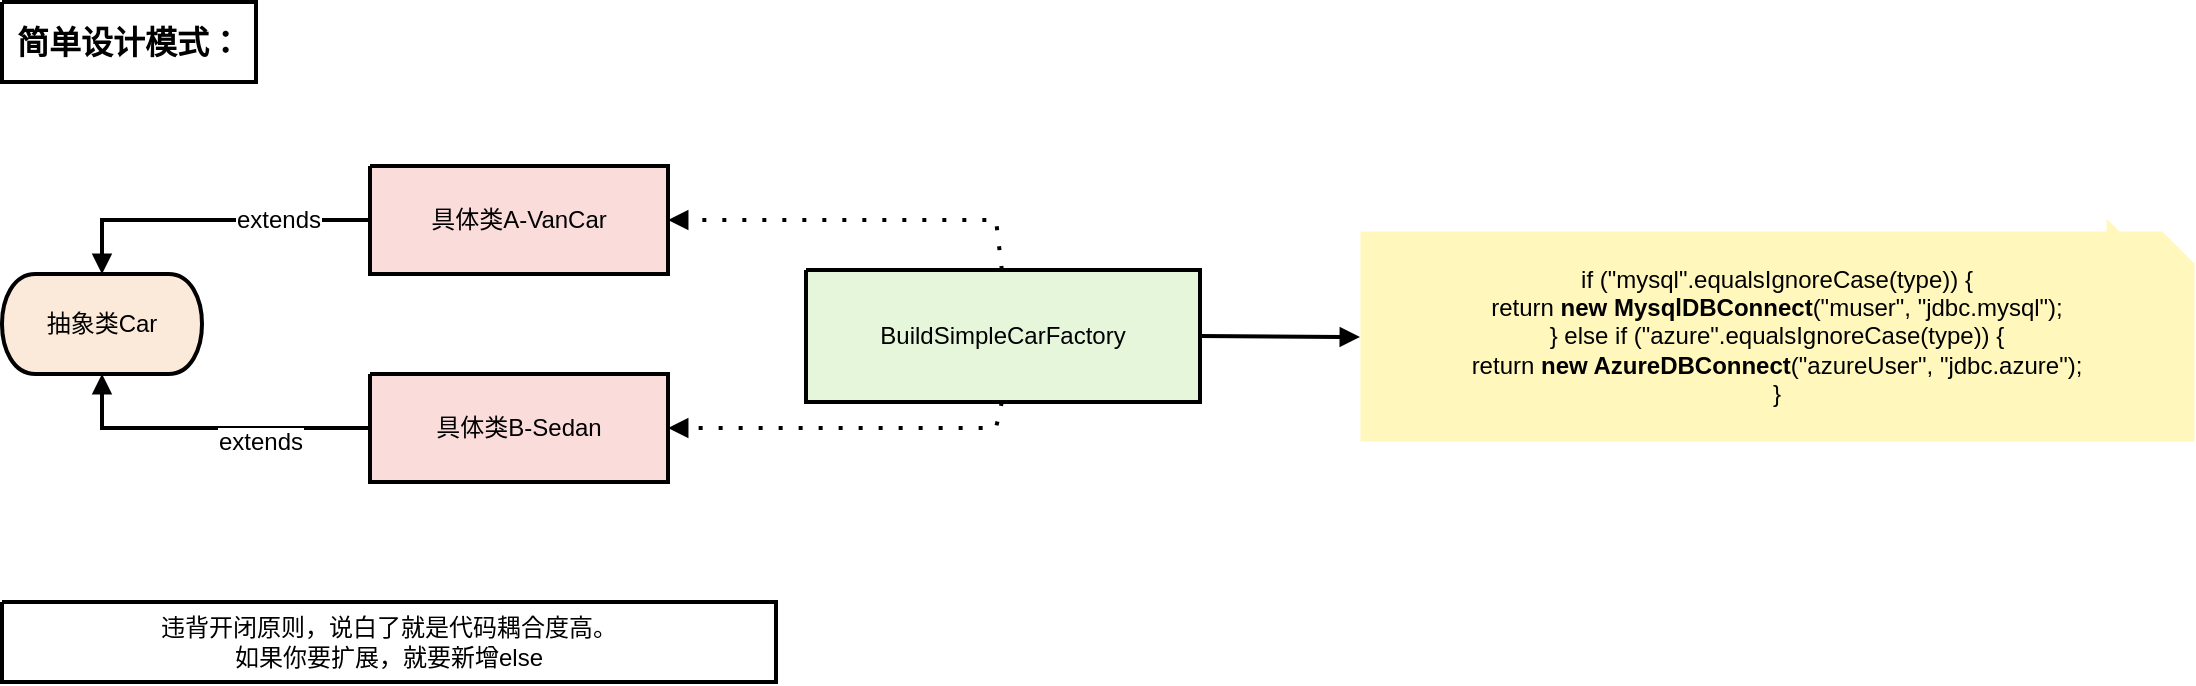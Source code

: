 <mxfile version="28.0.5">
  <diagram name="Page-1" id="Page-1">
    <mxGraphModel dx="1182" dy="630" grid="1" gridSize="10" guides="1" tooltips="1" connect="1" arrows="1" fold="1" page="1" pageScale="1" pageWidth="827" pageHeight="1169" math="0" shadow="0">
      <root>
        <mxCell id="0" />
        <mxCell id="1" parent="0" />
        <UserObject label="&lt;div style=&quot;font-size: 1px&quot;&gt;&lt;p style=&quot;text-align:center;margin-left:0;margin-right:0;margin-top:0px;margin-bottom:0px;text-indent:0;vertical-align:middle;direction:ltr;&quot;&gt;&lt;font style=&quot;font-size:12px;font-family:0;color:#000000;direction:ltr;letter-spacing:0px;line-height:120%;opacity:1&quot;&gt;抽象类Car&lt;/font&gt;&lt;/p&gt;&lt;/div&gt;" tags="Background" id="2">
          <mxCell style="verticalAlign=middle;align=center;overflow=width;vsdxID=1;fillColor=#fbeada;gradientColor=none;shape=stencil(hZJLEoIwDIZP06VMSQZ0j3gPRop0rJQpD/H2UoMCLQ67JP2S/EnKMGnKrBYMeNMafRdPmbclwzMDkFUpjGxHi2HKMCm0ETejuyonv84saa2H7m2FgfLCOIiPNgv4iyL8410IVrJawCcMEP/D185Q6XCqzaMgiic+XCbwATaQX+wLod8W18ymTH8mB3eFHnydswjwGVjPgn5b3N3lzuJHYz5ZIZWiiy/f3ROPIfoemL4B);strokeColor=#000000;strokeWidth=2;spacingTop=-3;spacingBottom=-3;spacingLeft=-3;spacingRight=-3;points=[];labelBackgroundColor=none;rounded=0;html=1;whiteSpace=wrap;" parent="1" vertex="1">
            <mxGeometry x="111" y="286" width="100" height="50" as="geometry" />
          </mxCell>
        </UserObject>
        <UserObject label="&lt;div style=&quot;font-size: 1px&quot;&gt;&lt;p style=&quot;text-align:center;margin-left:0;margin-right:0;margin-top:0px;margin-bottom:0px;text-indent:0;vertical-align:middle;direction:ltr;&quot;&gt;&lt;font style=&quot;font-size:12px;font-family:0;color:#000000;direction:ltr;letter-spacing:0px;line-height:120%;opacity:1&quot;&gt;具体类A-VanCar&lt;/font&gt;&lt;/p&gt;&lt;/div&gt;" tags="Background" id="3">
          <mxCell style="verticalAlign=middle;align=center;overflow=width;vsdxID=2;fillColor=#fadcdb;gradientColor=none;shape=stencil(nZBRDoQgDERP03+WHsHFe5iISyOCQdT19kIaIxq//Jtp3zTpAFaTaUYNUkwx+F6v1EYD+AUpyRkdKCYFqACrzgf9C352LfuxyWRWg1/yhT/nRE5IsZWuZtCSK8CPeI0e/hF+jV7AJM4PO7KWCyr390bSiNtEtQM=);strokeColor=#000000;strokeWidth=2;spacingTop=-3;spacingBottom=-3;spacingLeft=-3;spacingRight=-3;points=[];labelBackgroundColor=none;rounded=0;html=1;whiteSpace=wrap;" parent="1" vertex="1">
            <mxGeometry x="295" y="232" width="149" height="54" as="geometry" />
          </mxCell>
        </UserObject>
        <UserObject label="&lt;div style=&quot;font-size: 1px&quot;&gt;&lt;p style=&quot;text-align:center;margin-left:0;margin-right:0;margin-top:0px;margin-bottom:0px;text-indent:0;vertical-align:middle;direction:ltr;&quot;&gt;&lt;font style=&quot;font-size:12px;font-family:0;color:#000000;direction:ltr;letter-spacing:0px;line-height:120%;opacity:1&quot;&gt;具体类B-Sedan&lt;/font&gt;&lt;/p&gt;&lt;/div&gt;" tags="Background" id="4">
          <mxCell style="verticalAlign=middle;align=center;overflow=width;vsdxID=3;fillColor=#fadcdb;gradientColor=none;shape=stencil(nZBRDoQgDERP03+WHsHFe5iISyOCQdT19kIaIxq//Jtp3zTpAFaTaUYNUkwx+F6v1EYD+AUpyRkdKCYFqACrzgf9C352LfuxyWRWg1/yhT/nRE5IsZWuZtCSK8CPeI0e/hF+jV7AJM4PO7KWCyr390bSiNtEtQM=);strokeColor=#000000;strokeWidth=2;spacingTop=-3;spacingBottom=-3;spacingLeft=-3;spacingRight=-3;points=[];labelBackgroundColor=none;rounded=0;html=1;whiteSpace=wrap;" parent="1" vertex="1">
            <mxGeometry x="295" y="336" width="149" height="54" as="geometry" />
          </mxCell>
        </UserObject>
        <UserObject label="&lt;div style=&quot;font-size: 1px&quot;&gt;&lt;p style=&quot;text-align:center;margin-left:0;margin-right:0;margin-top:0px;margin-bottom:0px;text-indent:0;vertical-align:middle;direction:ltr;&quot;&gt;&lt;font style=&quot;font-size:12px;font-family:0;color:#000000;direction:ltr;letter-spacing:0px;line-height:120%;opacity:1&quot;&gt;BuildSimpleCarFactory&lt;/font&gt;&lt;/p&gt;&lt;/div&gt;" tags="Background" id="5">
          <mxCell style="verticalAlign=middle;align=center;overflow=width;vsdxID=4;fillColor=#e5f6da;gradientColor=none;shape=stencil(nZBRDoQgDERP03+WHsHFe5iISyOCQdT19kIaIxq//Jtp3zTpAFaTaUYNUkwx+F6v1EYD+AUpyRkdKCYFqACrzgf9C352LfuxyWRWg1/yhT/nRE5IsZWuZtCSK8CPeI0e/hF+jV7AJM4PO7KWCyr390bSiNtEtQM=);strokeColor=#000000;strokeWidth=2;spacingTop=-3;spacingBottom=-3;spacingLeft=-3;spacingRight=-3;points=[];labelBackgroundColor=none;rounded=0;html=1;whiteSpace=wrap;" parent="1" vertex="1">
            <mxGeometry x="513" y="284" width="197" height="66" as="geometry" />
          </mxCell>
        </UserObject>
        <UserObject label="&lt;div style=&quot;font-size: 1px&quot;&gt;&lt;p style=&quot;text-align:center;margin-left:0;margin-right:0;margin-top:0px;margin-bottom:0px;text-indent:0;vertical-align:middle;direction:ltr;&quot;&gt;&lt;font style=&quot;font-size:12px;font-family:0;color:#000000;direction:ltr;letter-spacing:0px;line-height:120%;opacity:1&quot;&gt;if (&amp;quot;mysql&amp;quot;.equalsIgnoreCase(type)) {&lt;br/&gt;   return &lt;/font&gt;&lt;font style=&quot;font-size:12px;font-family:0;color:#000000;direction:ltr;letter-spacing:0px;line-height:120%;opacity:1&quot;&gt;&lt;b&gt;new MysqlDBConnect&lt;/b&gt;&lt;/font&gt;&lt;font style=&quot;font-size:12px;font-family:0;color:#000000;direction:ltr;letter-spacing:0px;line-height:120%;opacity:1&quot;&gt;(&amp;quot;muser&amp;quot;, &amp;quot;jdbc.mysql&amp;quot;);&lt;br/&gt;} else if (&amp;quot;azure&amp;quot;.equalsIgnoreCase(type)) {&lt;br/&gt;   return &lt;/font&gt;&lt;font style=&quot;font-size:12px;font-family:0;color:#000000;direction:ltr;letter-spacing:0px;line-height:120%;opacity:1&quot;&gt;&lt;b&gt;new AzureDBConnect&lt;/b&gt;&lt;/font&gt;&lt;font style=&quot;font-size:12px;font-family:0;color:#000000;direction:ltr;letter-spacing:0px;line-height:120%;opacity:1&quot;&gt;(&amp;quot;azureUser&amp;quot;, &amp;quot;jdbc.azure&amp;quot;);&lt;br/&gt;}&lt;/font&gt;&lt;/p&gt;&lt;/div&gt;" tags="Background" id="6">
          <mxCell style="verticalAlign=middle;align=center;overflow=width;vsdxID=5;fillColor=#fff7bc;gradientColor=none;shape=stencil(UzV2Ls5ILEhVNTIoLinKz04tz0wpyVA1dlE1MsrMy0gtyiwBslSNXVWNndPyi1LTi/JL81Ig/IJEkEoQKze/DGRCBUSfAUiHkUElMs8NojAnMw9JoaWZnqEZsYoNDVDNNTTVMzIhQbkBHrPJVkqeQiADEXZpmTk5yDLooQwUgsSQsSsA);strokeColor=none;strokeWidth=0;spacingTop=-3;spacingBottom=-3;spacingLeft=-3;spacingRight=-3;points=[];labelBackgroundColor=none;rounded=0;html=1;whiteSpace=wrap;" parent="1" vertex="1">
            <mxGeometry x="790" y="264.5" width="417" height="105" as="geometry" />
          </mxCell>
        </UserObject>
        <UserObject label="" tags="Background" id="7">
          <mxCell style="vsdxID=6;fillColor=#fff7bc;gradientColor=none;shape=stencil(UzV2Ls5ILEhVNTIoLinKz04tz0wpyVA1dlE1MsrMy0gtyiwBslSNXVWNndPyi1LTi/JL81Ig/IJEkEoQKze/DGRCBUSfpZmeoRlIl5FBJUTEAMxzgyjOyczDq9jQVM/IBLcGQwMDUpQTcAyQgfBGWmZODrIMuoeBQpDAMnYFAA==);strokeColor=none;strokeWidth=0;spacingTop=-3;spacingBottom=-3;spacingLeft=-3;spacingRight=-3;points=[];labelBackgroundColor=none;rounded=0;html=1;whiteSpace=wrap;" parent="1" vertex="1">
            <mxGeometry x="762" y="258" width="417" height="105" as="geometry" />
          </mxCell>
        </UserObject>
        <UserObject label="" tags="Background" id="8">
          <mxCell style="vsdxID=7;fillColor=none;gradientColor=none;shape=stencil(UzV2Ls5ILEhVNTIoLinKz04tz0wpyVA1dlE1MsrMy0gtyiwBslSNXVWNndPyi1LTi/JL81Ig/IJEkEoQKze/DGRCBUSfAUiHkUElMs8NojAnMw9JoaWZnqEZsYoNDVDNNTTVMzIhQbkBHrPJVkqeQiADEXZADnrAAoUgkWLsCgA=);strokeColor=none;strokeWidth=0;spacingTop=-3;spacingBottom=-3;spacingLeft=-3;spacingRight=-3;points=[];labelBackgroundColor=none;rounded=0;html=1;whiteSpace=wrap;" parent="1" vertex="1">
            <mxGeometry x="762" y="258" width="417" height="105" as="geometry" />
          </mxCell>
        </UserObject>
        <UserObject label="&lt;div style=&quot;font-size: 1px&quot;&gt;&lt;p style=&quot;text-align:center;margin-left:0;margin-right:0;margin-top:0px;margin-bottom:0px;text-indent:0;vertical-align:middle;direction:ltr;&quot;&gt;&lt;font style=&quot;font-size:16px;font-family:0;color:#000000;direction:ltr;letter-spacing:0px;line-height:120%;opacity:1&quot;&gt;&lt;b&gt;简单设计模式：&lt;/b&gt;&lt;/font&gt;&lt;/p&gt;&lt;/div&gt;" tags="Background" id="9">
          <mxCell style="verticalAlign=middle;align=center;overflow=width;vsdxID=8;fillColor=none;gradientColor=none;shape=stencil(nZBLDoAgDERP0z3SI/i5B4koRAWC+Lu9kMaIxpW7mfZNkw5gOSvhJHA2B28Huek2KMAKONdGSa9DVIA1YNlZL3tvF9OSdyKRSU12TRd2yrGU4OzIXUPgqE0GFuw3evlP+Df6AKO4P6Ry8t27jTiiJrE+AQ==);strokeColor=#000000;strokeWidth=2;spacingTop=-3;spacingBottom=-3;spacingLeft=-3;spacingRight=-3;points=[];labelBackgroundColor=none;rounded=0;html=1;whiteSpace=wrap;" parent="1" vertex="1">
            <mxGeometry x="111" y="150" width="127" height="40" as="geometry" />
          </mxCell>
        </UserObject>
        <UserObject label="&lt;div style=&quot;font-size: 1px&quot;&gt;&lt;p style=&quot;text-align:center;margin-left:0;margin-right:0;margin-top:0px;margin-bottom:0px;text-indent:0;vertical-align:middle;direction:ltr;&quot;&gt;&lt;font style=&quot;font-size: 12px; color: rgb(0, 0, 0); direction: ltr; letter-spacing: 0px; line-height: 120%; opacity: 1;&quot;&gt;违背开闭原则，说白了就是代码耦合度高。&lt;/font&gt;&lt;/p&gt;&lt;p style=&quot;text-align:center;margin-left:0;margin-right:0;margin-top:0px;margin-bottom:0px;text-indent:0;vertical-align:middle;direction:ltr;&quot;&gt;&lt;font style=&quot;font-size: 12px; color: rgb(0, 0, 0); direction: ltr; letter-spacing: 0px; line-height: 120%; opacity: 1;&quot;&gt;如果你要扩展，就要新增else&lt;/font&gt;&lt;/p&gt;&lt;/div&gt;" tags="Background" id="10">
          <mxCell style="verticalAlign=middle;align=center;overflow=width;vsdxID=9;fillColor=none;gradientColor=none;shape=stencil(nZBLDoAgDERP0z3SI/i5B4koRAWC+Lu9kMaIxpW7mfZNkw5gOSvhJHA2B28Huek2KMAKONdGSa9DVIA1YNlZL3tvF9OSdyKRSU12TRd2yrGU4OzIXUPgqE0GFuw3evlP+Df6AKO4P6Ry8t27jTiiJrE+AQ==);strokeColor=#000000;strokeWidth=2;spacingTop=-3;spacingBottom=-3;spacingLeft=-3;spacingRight=-3;points=[];labelBackgroundColor=none;rounded=0;html=1;whiteSpace=wrap;" parent="1" vertex="1">
            <mxGeometry x="111" y="450" width="387" height="40" as="geometry" />
          </mxCell>
        </UserObject>
        <UserObject label="&lt;div style=&quot;font-size: 1px&quot;&gt;&lt;p style=&quot;text-align:center;margin-left:0;margin-right:0;margin-top:0px;margin-bottom:0px;text-indent:0;vertical-align:middle;direction:ltr;&quot;&gt;&lt;font style=&quot;font-size:12px;font-family:0;color:#000000;direction:ltr;letter-spacing:0px;line-height:120%;opacity:1&quot;&gt;extends&lt;/font&gt;&lt;/p&gt;&lt;/div&gt;" tags="Background" id="11">
          <mxCell style="vsdxID=10;edgeStyle=none;startArrow=none;endArrow=block;startSize=5;endSize=5;strokeWidth=2;spacingTop=0;spacingBottom=0;spacingLeft=0;spacingRight=0;verticalAlign=middle;html=1;labelBackgroundColor=#ffffff;rounded=0;align=center;exitX=0;exitY=0.5;exitDx=0;exitDy=0;exitPerimeter=0;entryX=0.5;entryY=1;entryDx=0;entryDy=0;entryPerimeter=0;" parent="1" source="4" target="2" edge="1">
            <mxGeometry x="-0.317" y="7" relative="1" as="geometry">
              <mxPoint as="offset" />
              <Array as="points">
                <mxPoint x="161" y="363" />
              </Array>
            </mxGeometry>
          </mxCell>
        </UserObject>
        <UserObject label="&lt;div style=&quot;font-size: 1px&quot;&gt;&lt;p style=&quot;text-align:center;margin-left:0;margin-right:0;margin-top:0px;margin-bottom:0px;text-indent:0;vertical-align:middle;direction:ltr;&quot;&gt;&lt;font style=&quot;font-size:12px;font-family:0;color:#000000;direction:ltr;letter-spacing:0px;line-height:120%;opacity:1&quot;&gt;extends&lt;/font&gt;&lt;/p&gt;&lt;/div&gt;" tags="Background" id="12">
          <mxCell style="vsdxID=11;edgeStyle=none;startArrow=none;endArrow=block;startSize=5;endSize=5;strokeWidth=2;spacingTop=0;spacingBottom=0;spacingLeft=0;spacingRight=0;verticalAlign=middle;html=1;labelBackgroundColor=#ffffff;rounded=0;align=center;exitX=0;exitY=0.5;exitDx=0;exitDy=0;exitPerimeter=0;entryX=0.5;entryY=0;entryDx=0;entryDy=0;entryPerimeter=0;" parent="1" source="3" target="2" edge="1">
            <mxGeometry relative="1" as="geometry">
              <mxPoint x="34" as="offset" />
              <Array as="points">
                <mxPoint x="161" y="259" />
              </Array>
            </mxGeometry>
          </mxCell>
        </UserObject>
        <UserObject label="" tags="Background" id="13">
          <mxCell style="vsdxID=12;edgeStyle=none;dashed=1;dashPattern=1.00 4.00;startArrow=none;endArrow=block;startSize=5;endSize=5;strokeWidth=2;spacingTop=0;spacingBottom=0;spacingLeft=0;spacingRight=0;verticalAlign=middle;html=1;labelBackgroundColor=#ffffff;rounded=0;exitX=0.497;exitY=0;exitDx=0;exitDy=0;exitPerimeter=0;entryX=1;entryY=0.5;entryDx=0;entryDy=0;entryPerimeter=0;" parent="1" source="5" target="3" edge="1">
            <mxGeometry relative="1" as="geometry">
              <mxPoint x="70" y="101" as="offset" />
              <Array as="points">
                <mxPoint x="608" y="259" />
              </Array>
            </mxGeometry>
          </mxCell>
        </UserObject>
        <UserObject label="" tags="Background" id="14">
          <mxCell style="vsdxID=13;edgeStyle=none;dashed=1;dashPattern=1.00 4.00;startArrow=none;endArrow=block;startSize=5;endSize=5;strokeWidth=2;spacingTop=0;spacingBottom=0;spacingLeft=0;spacingRight=0;verticalAlign=middle;html=1;labelBackgroundColor=#ffffff;rounded=0;exitX=0.497;exitY=1;exitDx=0;exitDy=0;exitPerimeter=0;entryX=1;entryY=0.5;entryDx=0;entryDy=0;entryPerimeter=0;" parent="1" source="5" target="4" edge="1">
            <mxGeometry relative="1" as="geometry">
              <mxPoint x="70" y="101" as="offset" />
              <Array as="points">
                <mxPoint x="608" y="363" />
              </Array>
            </mxGeometry>
          </mxCell>
        </UserObject>
        <UserObject label="" tags="Background" id="15">
          <mxCell style="vsdxID=14;edgeStyle=none;startArrow=none;endArrow=block;startSize=5;endSize=5;strokeWidth=2;spacingTop=0;spacingBottom=0;spacingLeft=0;spacingRight=0;verticalAlign=middle;html=1;labelBackgroundColor=#ffffff;rounded=0;exitX=1;exitY=0.5;exitDx=0;exitDy=0;exitPerimeter=0;entryX=0;entryY=0.505;entryDx=0;entryDy=0;entryPerimeter=0;" parent="1" source="5" target="6" edge="1">
            <mxGeometry relative="1" as="geometry">
              <mxPoint x="-29" y="102" as="offset" />
              <Array as="points" />
            </mxGeometry>
          </mxCell>
        </UserObject>
      </root>
    </mxGraphModel>
  </diagram>
</mxfile>
